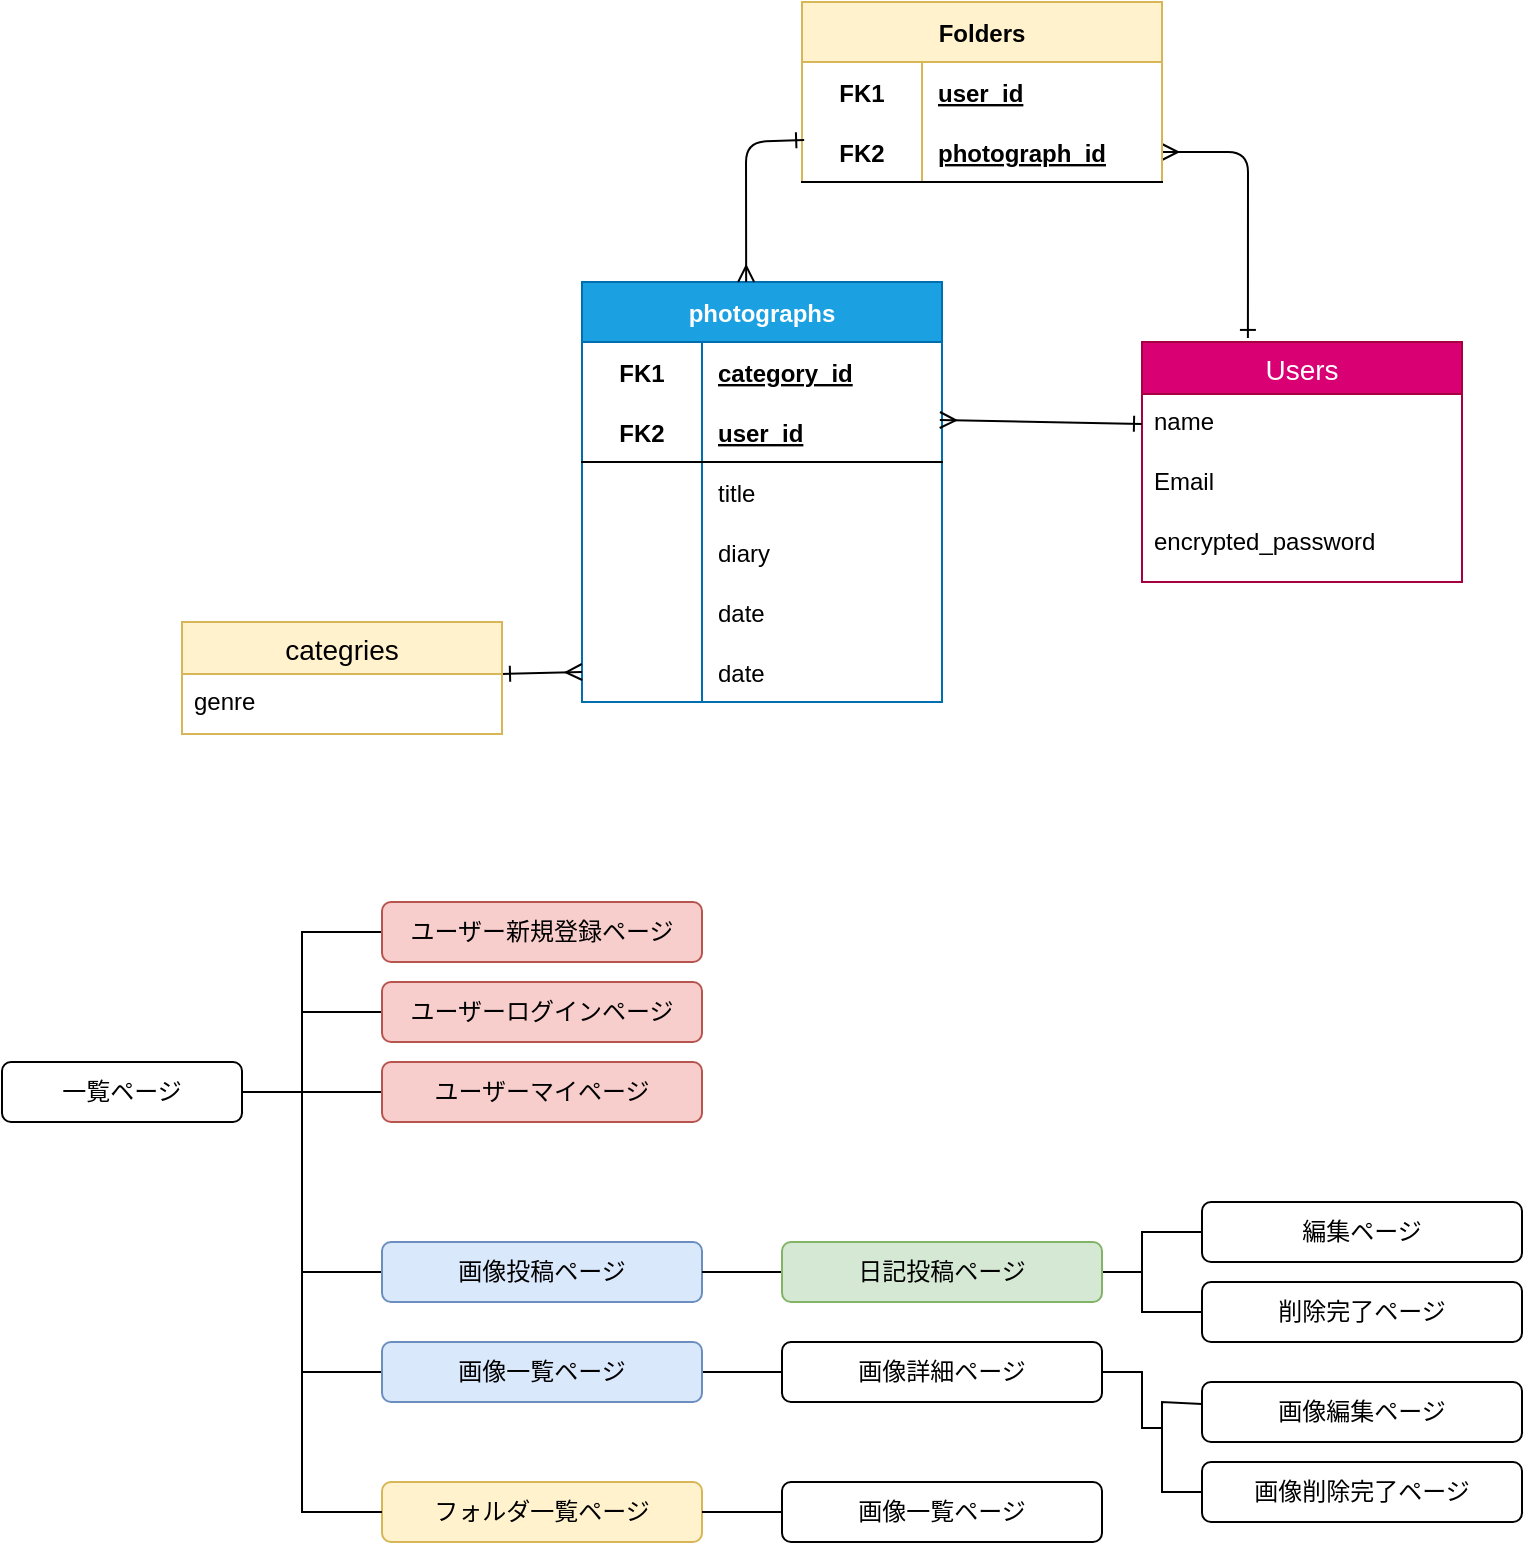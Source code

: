 <mxfile>
    <diagram id="IuXtIlF7asiNZbwZyewh" name="ページ1">
        <mxGraphModel dx="931" dy="616" grid="1" gridSize="10" guides="1" tooltips="1" connect="1" arrows="1" fold="1" page="1" pageScale="1" pageWidth="850" pageHeight="1100" math="0" shadow="0">
            <root>
                <mxCell id="0"/>
                <mxCell id="1" parent="0"/>
                <mxCell id="2" value="Users" style="swimlane;fontStyle=0;childLayout=stackLayout;horizontal=1;startSize=26;horizontalStack=0;resizeParent=1;resizeParentMax=0;resizeLast=0;collapsible=1;marginBottom=0;align=center;fontSize=14;fillColor=#d80073;fontColor=#ffffff;strokeColor=#A50040;" parent="1" vertex="1">
                    <mxGeometry x="580" y="280" width="160" height="120" as="geometry"/>
                </mxCell>
                <mxCell id="3" value="name   " style="text;strokeColor=none;fillColor=none;spacingLeft=4;spacingRight=4;overflow=hidden;rotatable=0;points=[[0,0.5],[1,0.5]];portConstraint=eastwest;fontSize=12;" parent="2" vertex="1">
                    <mxGeometry y="26" width="160" height="30" as="geometry"/>
                </mxCell>
                <mxCell id="4" value="Email" style="text;strokeColor=none;fillColor=none;spacingLeft=4;spacingRight=4;overflow=hidden;rotatable=0;points=[[0,0.5],[1,0.5]];portConstraint=eastwest;fontSize=12;" parent="2" vertex="1">
                    <mxGeometry y="56" width="160" height="30" as="geometry"/>
                </mxCell>
                <mxCell id="5" value="encrypted_password" style="text;strokeColor=none;fillColor=none;spacingLeft=4;spacingRight=4;overflow=hidden;rotatable=0;points=[[0,0.5],[1,0.5]];portConstraint=eastwest;fontSize=12;" parent="2" vertex="1">
                    <mxGeometry y="86" width="160" height="34" as="geometry"/>
                </mxCell>
                <mxCell id="13" value="photographs" style="shape=table;startSize=30;container=1;collapsible=1;childLayout=tableLayout;fixedRows=1;rowLines=0;fontStyle=1;align=center;resizeLast=1;fillColor=#1ba1e2;fontColor=#ffffff;strokeColor=#006EAF;" parent="1" vertex="1">
                    <mxGeometry x="300" y="250" width="180" height="210" as="geometry"/>
                </mxCell>
                <mxCell id="14" value="" style="shape=tableRow;horizontal=0;startSize=0;swimlaneHead=0;swimlaneBody=0;fillColor=none;collapsible=0;dropTarget=0;points=[[0,0.5],[1,0.5]];portConstraint=eastwest;top=0;left=0;right=0;bottom=0;" parent="13" vertex="1">
                    <mxGeometry y="30" width="180" height="30" as="geometry"/>
                </mxCell>
                <mxCell id="15" value="FK1" style="shape=partialRectangle;connectable=0;fillColor=none;top=0;left=0;bottom=0;right=0;fontStyle=1;overflow=hidden;" parent="14" vertex="1">
                    <mxGeometry width="60" height="30" as="geometry">
                        <mxRectangle width="60" height="30" as="alternateBounds"/>
                    </mxGeometry>
                </mxCell>
                <mxCell id="16" value="category_id" style="shape=partialRectangle;connectable=0;fillColor=none;top=0;left=0;bottom=0;right=0;align=left;spacingLeft=6;fontStyle=5;overflow=hidden;" parent="14" vertex="1">
                    <mxGeometry x="60" width="120" height="30" as="geometry">
                        <mxRectangle width="120" height="30" as="alternateBounds"/>
                    </mxGeometry>
                </mxCell>
                <mxCell id="17" value="" style="shape=tableRow;horizontal=0;startSize=0;swimlaneHead=0;swimlaneBody=0;fillColor=none;collapsible=0;dropTarget=0;points=[[0,0.5],[1,0.5]];portConstraint=eastwest;top=0;left=0;right=0;bottom=1;" parent="13" vertex="1">
                    <mxGeometry y="60" width="180" height="30" as="geometry"/>
                </mxCell>
                <mxCell id="18" value="FK2" style="shape=partialRectangle;connectable=0;fillColor=none;top=0;left=0;bottom=0;right=0;fontStyle=1;overflow=hidden;" parent="17" vertex="1">
                    <mxGeometry width="60" height="30" as="geometry">
                        <mxRectangle width="60" height="30" as="alternateBounds"/>
                    </mxGeometry>
                </mxCell>
                <mxCell id="19" value="user_id" style="shape=partialRectangle;connectable=0;fillColor=none;top=0;left=0;bottom=0;right=0;align=left;spacingLeft=6;fontStyle=5;overflow=hidden;" parent="17" vertex="1">
                    <mxGeometry x="60" width="120" height="30" as="geometry">
                        <mxRectangle width="120" height="30" as="alternateBounds"/>
                    </mxGeometry>
                </mxCell>
                <mxCell id="20" value="" style="shape=tableRow;horizontal=0;startSize=0;swimlaneHead=0;swimlaneBody=0;fillColor=none;collapsible=0;dropTarget=0;points=[[0,0.5],[1,0.5]];portConstraint=eastwest;top=0;left=0;right=0;bottom=0;" parent="13" vertex="1">
                    <mxGeometry y="90" width="180" height="30" as="geometry"/>
                </mxCell>
                <mxCell id="21" value="" style="shape=partialRectangle;connectable=0;fillColor=none;top=0;left=0;bottom=0;right=0;editable=1;overflow=hidden;" parent="20" vertex="1">
                    <mxGeometry width="60" height="30" as="geometry">
                        <mxRectangle width="60" height="30" as="alternateBounds"/>
                    </mxGeometry>
                </mxCell>
                <mxCell id="22" value="title" style="shape=partialRectangle;connectable=0;fillColor=none;top=0;left=0;bottom=0;right=0;align=left;spacingLeft=6;overflow=hidden;" parent="20" vertex="1">
                    <mxGeometry x="60" width="120" height="30" as="geometry">
                        <mxRectangle width="120" height="30" as="alternateBounds"/>
                    </mxGeometry>
                </mxCell>
                <mxCell id="23" value="" style="shape=tableRow;horizontal=0;startSize=0;swimlaneHead=0;swimlaneBody=0;fillColor=none;collapsible=0;dropTarget=0;points=[[0,0.5],[1,0.5]];portConstraint=eastwest;top=0;left=0;right=0;bottom=0;" parent="13" vertex="1">
                    <mxGeometry y="120" width="180" height="30" as="geometry"/>
                </mxCell>
                <mxCell id="24" value="" style="shape=partialRectangle;connectable=0;fillColor=none;top=0;left=0;bottom=0;right=0;editable=1;overflow=hidden;" parent="23" vertex="1">
                    <mxGeometry width="60" height="30" as="geometry">
                        <mxRectangle width="60" height="30" as="alternateBounds"/>
                    </mxGeometry>
                </mxCell>
                <mxCell id="25" value="diary" style="shape=partialRectangle;connectable=0;fillColor=none;top=0;left=0;bottom=0;right=0;align=left;spacingLeft=6;overflow=hidden;" parent="23" vertex="1">
                    <mxGeometry x="60" width="120" height="30" as="geometry">
                        <mxRectangle width="120" height="30" as="alternateBounds"/>
                    </mxGeometry>
                </mxCell>
                <mxCell id="45" value="" style="shape=tableRow;horizontal=0;startSize=0;swimlaneHead=0;swimlaneBody=0;fillColor=none;collapsible=0;dropTarget=0;points=[[0,0.5],[1,0.5]];portConstraint=eastwest;top=0;left=0;right=0;bottom=0;" parent="13" vertex="1">
                    <mxGeometry y="150" width="180" height="30" as="geometry"/>
                </mxCell>
                <mxCell id="46" value="" style="shape=partialRectangle;connectable=0;fillColor=none;top=0;left=0;bottom=0;right=0;editable=1;overflow=hidden;" parent="45" vertex="1">
                    <mxGeometry width="60" height="30" as="geometry">
                        <mxRectangle width="60" height="30" as="alternateBounds"/>
                    </mxGeometry>
                </mxCell>
                <mxCell id="47" value="date" style="shape=partialRectangle;connectable=0;fillColor=none;top=0;left=0;bottom=0;right=0;align=left;spacingLeft=6;overflow=hidden;" parent="45" vertex="1">
                    <mxGeometry x="60" width="120" height="30" as="geometry">
                        <mxRectangle width="120" height="30" as="alternateBounds"/>
                    </mxGeometry>
                </mxCell>
                <mxCell id="26" value="" style="shape=tableRow;horizontal=0;startSize=0;swimlaneHead=0;swimlaneBody=0;fillColor=none;collapsible=0;dropTarget=0;points=[[0,0.5],[1,0.5]];portConstraint=eastwest;top=0;left=0;right=0;bottom=0;" parent="13" vertex="1">
                    <mxGeometry y="180" width="180" height="30" as="geometry"/>
                </mxCell>
                <mxCell id="27" value="" style="shape=partialRectangle;connectable=0;fillColor=none;top=0;left=0;bottom=0;right=0;editable=1;overflow=hidden;" parent="26" vertex="1">
                    <mxGeometry width="60" height="30" as="geometry">
                        <mxRectangle width="60" height="30" as="alternateBounds"/>
                    </mxGeometry>
                </mxCell>
                <mxCell id="28" value="date" style="shape=partialRectangle;connectable=0;fillColor=none;top=0;left=0;bottom=0;right=0;align=left;spacingLeft=6;overflow=hidden;" parent="26" vertex="1">
                    <mxGeometry x="60" width="120" height="30" as="geometry">
                        <mxRectangle width="120" height="30" as="alternateBounds"/>
                    </mxGeometry>
                </mxCell>
                <mxCell id="48" style="edgeStyle=none;html=1;endArrow=ERmany;endFill=0;startArrow=ERone;startFill=0;exitX=0;exitY=0.5;exitDx=0;exitDy=0;entryX=0.994;entryY=0.3;entryDx=0;entryDy=0;entryPerimeter=0;" parent="1" source="3" target="17" edge="1">
                    <mxGeometry relative="1" as="geometry">
                        <mxPoint x="370" y="235" as="targetPoint"/>
                    </mxGeometry>
                </mxCell>
                <mxCell id="54" style="edgeStyle=none;html=1;startArrow=ERone;startFill=0;endArrow=ERmany;endFill=0;entryX=0;entryY=0.5;entryDx=0;entryDy=0;" parent="1" source="50" target="26" edge="1">
                    <mxGeometry relative="1" as="geometry">
                        <mxPoint x="620" y="228" as="targetPoint"/>
                    </mxGeometry>
                </mxCell>
                <mxCell id="50" value="categries" style="swimlane;fontStyle=0;childLayout=stackLayout;horizontal=1;startSize=26;horizontalStack=0;resizeParent=1;resizeParentMax=0;resizeLast=0;collapsible=1;marginBottom=0;align=center;fontSize=14;fillColor=#fff2cc;strokeColor=#d6b656;" parent="1" vertex="1">
                    <mxGeometry x="100" y="420" width="160" height="56" as="geometry"/>
                </mxCell>
                <mxCell id="51" value="genre" style="text;strokeColor=none;fillColor=none;spacingLeft=4;spacingRight=4;overflow=hidden;rotatable=0;points=[[0,0.5],[1,0.5]];portConstraint=eastwest;fontSize=12;" parent="50" vertex="1">
                    <mxGeometry y="26" width="160" height="30" as="geometry"/>
                </mxCell>
                <mxCell id="76" style="edgeStyle=none;sketch=0;html=1;startArrow=ERmany;startFill=0;endArrow=ERone;endFill=0;exitX=1;exitY=0.5;exitDx=0;exitDy=0;entryX=0.331;entryY=-0.017;entryDx=0;entryDy=0;entryPerimeter=0;" parent="1" source="66" target="2" edge="1">
                    <mxGeometry relative="1" as="geometry">
                        <mxPoint x="560" y="180" as="targetPoint"/>
                        <Array as="points">
                            <mxPoint x="633" y="185"/>
                        </Array>
                    </mxGeometry>
                </mxCell>
                <mxCell id="62" value="Folders" style="shape=table;startSize=30;container=1;collapsible=1;childLayout=tableLayout;fixedRows=1;rowLines=0;fontStyle=1;align=center;resizeLast=1;fillColor=#fff2cc;strokeColor=#d6b656;" parent="1" vertex="1">
                    <mxGeometry x="410" y="110" width="180" height="90" as="geometry"/>
                </mxCell>
                <mxCell id="63" value="" style="shape=tableRow;horizontal=0;startSize=0;swimlaneHead=0;swimlaneBody=0;fillColor=none;collapsible=0;dropTarget=0;points=[[0,0.5],[1,0.5]];portConstraint=eastwest;top=0;left=0;right=0;bottom=0;" parent="62" vertex="1">
                    <mxGeometry y="30" width="180" height="30" as="geometry"/>
                </mxCell>
                <mxCell id="64" value="FK1" style="shape=partialRectangle;connectable=0;fillColor=none;top=0;left=0;bottom=0;right=0;fontStyle=1;overflow=hidden;" parent="63" vertex="1">
                    <mxGeometry width="60" height="30" as="geometry">
                        <mxRectangle width="60" height="30" as="alternateBounds"/>
                    </mxGeometry>
                </mxCell>
                <mxCell id="65" value="user_id" style="shape=partialRectangle;connectable=0;fillColor=none;top=0;left=0;bottom=0;right=0;align=left;spacingLeft=6;fontStyle=5;overflow=hidden;" parent="63" vertex="1">
                    <mxGeometry x="60" width="120" height="30" as="geometry">
                        <mxRectangle width="120" height="30" as="alternateBounds"/>
                    </mxGeometry>
                </mxCell>
                <mxCell id="66" value="" style="shape=tableRow;horizontal=0;startSize=0;swimlaneHead=0;swimlaneBody=0;fillColor=none;collapsible=0;dropTarget=0;points=[[0,0.5],[1,0.5]];portConstraint=eastwest;top=0;left=0;right=0;bottom=1;" parent="62" vertex="1">
                    <mxGeometry y="60" width="180" height="30" as="geometry"/>
                </mxCell>
                <mxCell id="67" value="FK2" style="shape=partialRectangle;connectable=0;fillColor=none;top=0;left=0;bottom=0;right=0;fontStyle=1;overflow=hidden;" parent="66" vertex="1">
                    <mxGeometry width="60" height="30" as="geometry">
                        <mxRectangle width="60" height="30" as="alternateBounds"/>
                    </mxGeometry>
                </mxCell>
                <mxCell id="68" value="photograph_id" style="shape=partialRectangle;connectable=0;fillColor=none;top=0;left=0;bottom=0;right=0;align=left;spacingLeft=6;fontStyle=5;overflow=hidden;" parent="66" vertex="1">
                    <mxGeometry x="60" width="120" height="30" as="geometry">
                        <mxRectangle width="120" height="30" as="alternateBounds"/>
                    </mxGeometry>
                </mxCell>
                <mxCell id="75" style="edgeStyle=none;sketch=0;html=1;entryX=0.456;entryY=0;entryDx=0;entryDy=0;startArrow=ERone;startFill=0;endArrow=ERmany;endFill=0;exitX=0.006;exitY=0.3;exitDx=0;exitDy=0;exitPerimeter=0;entryPerimeter=0;" parent="1" source="66" target="13" edge="1">
                    <mxGeometry relative="1" as="geometry">
                        <Array as="points">
                            <mxPoint x="382" y="180"/>
                        </Array>
                    </mxGeometry>
                </mxCell>
                <mxCell id="77" value="一覧ページ" style="rounded=1;whiteSpace=wrap;html=1;" parent="1" vertex="1">
                    <mxGeometry x="10" y="640" width="120" height="30" as="geometry"/>
                </mxCell>
                <mxCell id="79" value="" style="edgeStyle=none;sketch=0;html=1;startArrow=none;startFill=0;endArrow=none;endFill=0;entryX=1;entryY=0.5;entryDx=0;entryDy=0;" parent="1" target="77" edge="1">
                    <mxGeometry relative="1" as="geometry">
                        <mxPoint x="160" y="655" as="sourcePoint"/>
                        <mxPoint x="130" y="615" as="targetPoint"/>
                    </mxGeometry>
                </mxCell>
                <mxCell id="109" value="" style="edgeStyle=none;rounded=0;sketch=0;html=1;startArrow=none;startFill=0;endArrow=none;endFill=0;" parent="1" source="78" edge="1">
                    <mxGeometry relative="1" as="geometry">
                        <mxPoint x="160" y="615" as="targetPoint"/>
                    </mxGeometry>
                </mxCell>
                <mxCell id="78" value="ユーザーログインページ" style="rounded=1;whiteSpace=wrap;html=1;fillColor=#f8cecc;strokeColor=#b85450;" parent="1" vertex="1">
                    <mxGeometry x="200" y="600" width="160" height="30" as="geometry"/>
                </mxCell>
                <mxCell id="86" style="edgeStyle=none;sketch=0;html=1;startArrow=none;startFill=0;endArrow=none;endFill=0;rounded=0;" parent="1" source="80" edge="1">
                    <mxGeometry relative="1" as="geometry">
                        <mxPoint x="160" y="620" as="targetPoint"/>
                        <Array as="points">
                            <mxPoint x="160" y="575"/>
                        </Array>
                    </mxGeometry>
                </mxCell>
                <mxCell id="80" value="ユーザー新規登録ページ" style="rounded=1;whiteSpace=wrap;html=1;fillColor=#f8cecc;strokeColor=#b85450;" parent="1" vertex="1">
                    <mxGeometry x="200" y="560" width="160" height="30" as="geometry"/>
                </mxCell>
                <mxCell id="89" style="edgeStyle=none;rounded=0;sketch=0;html=1;startArrow=none;startFill=0;endArrow=none;endFill=0;" parent="1" source="81" edge="1">
                    <mxGeometry relative="1" as="geometry">
                        <mxPoint x="160" y="740" as="targetPoint"/>
                        <Array as="points">
                            <mxPoint x="160" y="795"/>
                        </Array>
                    </mxGeometry>
                </mxCell>
                <mxCell id="88" style="edgeStyle=none;rounded=0;sketch=0;html=1;startArrow=none;startFill=0;endArrow=none;endFill=0;" parent="1" source="82" edge="1">
                    <mxGeometry relative="1" as="geometry">
                        <mxPoint x="160" y="650" as="targetPoint"/>
                        <Array as="points">
                            <mxPoint x="160" y="745"/>
                        </Array>
                    </mxGeometry>
                </mxCell>
                <mxCell id="82" value="画像投稿ページ" style="rounded=1;whiteSpace=wrap;html=1;fillColor=#dae8fc;strokeColor=#6c8ebf;" parent="1" vertex="1">
                    <mxGeometry x="200" y="730" width="160" height="30" as="geometry"/>
                </mxCell>
                <mxCell id="87" style="edgeStyle=none;rounded=0;sketch=0;html=1;startArrow=none;startFill=0;endArrow=none;endFill=0;" parent="1" source="83" edge="1">
                    <mxGeometry relative="1" as="geometry">
                        <mxPoint x="160" y="620" as="targetPoint"/>
                        <Array as="points">
                            <mxPoint x="160" y="655"/>
                            <mxPoint x="160" y="640"/>
                        </Array>
                    </mxGeometry>
                </mxCell>
                <mxCell id="83" value="ユーザーマイページ" style="rounded=1;whiteSpace=wrap;html=1;fillColor=#f8cecc;strokeColor=#b85450;" parent="1" vertex="1">
                    <mxGeometry x="200" y="640" width="160" height="30" as="geometry"/>
                </mxCell>
                <mxCell id="84" value="フォルダ一覧ページ" style="rounded=1;whiteSpace=wrap;html=1;fillColor=#fff2cc;strokeColor=#d6b656;" parent="1" vertex="1">
                    <mxGeometry x="200" y="850" width="160" height="30" as="geometry"/>
                </mxCell>
                <mxCell id="94" style="edgeStyle=none;rounded=0;sketch=0;html=1;startArrow=none;startFill=0;endArrow=none;endFill=0;" parent="1" source="85" edge="1">
                    <mxGeometry relative="1" as="geometry">
                        <mxPoint x="590" y="830" as="targetPoint"/>
                        <Array as="points">
                            <mxPoint x="590" y="810"/>
                        </Array>
                    </mxGeometry>
                </mxCell>
                <mxCell id="85" value="画像編集ページ" style="rounded=1;whiteSpace=wrap;html=1;" parent="1" vertex="1">
                    <mxGeometry x="610" y="800" width="160" height="30" as="geometry"/>
                </mxCell>
                <mxCell id="95" style="edgeStyle=none;rounded=0;sketch=0;html=1;startArrow=none;startFill=0;endArrow=none;endFill=0;exitX=0;exitY=0.5;exitDx=0;exitDy=0;" parent="1" source="91" edge="1">
                    <mxGeometry relative="1" as="geometry">
                        <mxPoint x="590" y="820" as="targetPoint"/>
                        <Array as="points">
                            <mxPoint x="590" y="855"/>
                        </Array>
                    </mxGeometry>
                </mxCell>
                <mxCell id="91" value="画像削除完了ページ" style="rounded=1;whiteSpace=wrap;html=1;" parent="1" vertex="1">
                    <mxGeometry x="610" y="840" width="160" height="30" as="geometry"/>
                </mxCell>
                <mxCell id="93" style="edgeStyle=none;rounded=0;sketch=0;html=1;startArrow=none;startFill=0;endArrow=none;endFill=0;entryX=1;entryY=0.5;entryDx=0;entryDy=0;" parent="1" source="92" edge="1" target="81">
                    <mxGeometry relative="1" as="geometry">
                        <mxPoint x="360" y="815" as="targetPoint"/>
                        <Array as="points">
                            <mxPoint x="380" y="795"/>
                        </Array>
                    </mxGeometry>
                </mxCell>
                <mxCell id="96" value="" style="edgeStyle=none;rounded=0;sketch=0;html=1;startArrow=none;startFill=0;endArrow=none;endFill=0;exitX=1;exitY=0.5;exitDx=0;exitDy=0;" parent="1" source="92" edge="1">
                    <mxGeometry relative="1" as="geometry">
                        <mxPoint x="540" y="840" as="sourcePoint"/>
                        <mxPoint x="590" y="823" as="targetPoint"/>
                        <Array as="points">
                            <mxPoint x="580" y="795"/>
                            <mxPoint x="580" y="823"/>
                        </Array>
                    </mxGeometry>
                </mxCell>
                <mxCell id="92" value="画像詳細ページ" style="rounded=1;whiteSpace=wrap;html=1;" parent="1" vertex="1">
                    <mxGeometry x="400" y="780" width="160" height="30" as="geometry"/>
                </mxCell>
                <mxCell id="97" value="" style="endArrow=none;html=1;rounded=0;sketch=0;entryX=0;entryY=0.5;entryDx=0;entryDy=0;startArrow=none;" parent="1" target="84" edge="1">
                    <mxGeometry width="50" height="50" relative="1" as="geometry">
                        <mxPoint x="160" y="865" as="sourcePoint"/>
                        <mxPoint x="440" y="630" as="targetPoint"/>
                        <Array as="points">
                            <mxPoint x="160" y="790"/>
                            <mxPoint x="160" y="865"/>
                        </Array>
                    </mxGeometry>
                </mxCell>
                <mxCell id="99" style="edgeStyle=none;rounded=0;sketch=0;html=1;entryX=1;entryY=0.5;entryDx=0;entryDy=0;startArrow=none;startFill=0;endArrow=none;endFill=0;exitX=0;exitY=0.5;exitDx=0;exitDy=0;" parent="1" source="98" target="84" edge="1">
                    <mxGeometry relative="1" as="geometry">
                        <Array as="points"/>
                    </mxGeometry>
                </mxCell>
                <mxCell id="98" value="画像一覧ページ" style="rounded=1;whiteSpace=wrap;html=1;" parent="1" vertex="1">
                    <mxGeometry x="400" y="850" width="160" height="30" as="geometry"/>
                </mxCell>
                <mxCell id="103" value="" style="edgeStyle=none;rounded=0;sketch=0;html=1;startArrow=none;startFill=0;endArrow=none;endFill=0;entryX=1;entryY=0.5;entryDx=0;entryDy=0;" parent="1" source="101" target="82" edge="1">
                    <mxGeometry relative="1" as="geometry"/>
                </mxCell>
                <mxCell id="108" value="" style="edgeStyle=none;rounded=0;sketch=0;html=1;startArrow=none;startFill=0;endArrow=none;endFill=0;exitX=1;exitY=0.5;exitDx=0;exitDy=0;" parent="1" source="101" edge="1">
                    <mxGeometry relative="1" as="geometry">
                        <mxPoint x="560" y="753" as="sourcePoint"/>
                        <mxPoint x="580" y="745" as="targetPoint"/>
                    </mxGeometry>
                </mxCell>
                <mxCell id="101" value="日記投稿ページ" style="rounded=1;whiteSpace=wrap;html=1;fillColor=#d5e8d4;strokeColor=#82b366;" parent="1" vertex="1">
                    <mxGeometry x="400" y="730" width="160" height="30" as="geometry"/>
                </mxCell>
                <mxCell id="107" value="" style="edgeStyle=none;rounded=0;sketch=0;html=1;startArrow=none;startFill=0;endArrow=none;endFill=0;" parent="1" source="104" edge="1">
                    <mxGeometry relative="1" as="geometry">
                        <mxPoint x="580" y="750" as="targetPoint"/>
                        <Array as="points">
                            <mxPoint x="580" y="725"/>
                        </Array>
                    </mxGeometry>
                </mxCell>
                <mxCell id="104" value="編集ページ" style="rounded=1;whiteSpace=wrap;html=1;" parent="1" vertex="1">
                    <mxGeometry x="610" y="710" width="160" height="30" as="geometry"/>
                </mxCell>
                <mxCell id="105" style="edgeStyle=none;rounded=0;sketch=0;html=1;startArrow=none;startFill=0;endArrow=none;endFill=0;exitX=0;exitY=0.5;exitDx=0;exitDy=0;" parent="1" source="106" edge="1">
                    <mxGeometry relative="1" as="geometry">
                        <mxPoint x="580" y="750" as="targetPoint"/>
                        <Array as="points">
                            <mxPoint x="580" y="765"/>
                        </Array>
                    </mxGeometry>
                </mxCell>
                <mxCell id="106" value="削除完了ページ" style="rounded=1;whiteSpace=wrap;html=1;" parent="1" vertex="1">
                    <mxGeometry x="610" y="750" width="160" height="30" as="geometry"/>
                </mxCell>
                <mxCell id="81" value="画像一覧ページ" style="rounded=1;whiteSpace=wrap;html=1;fillColor=#dae8fc;strokeColor=#6c8ebf;" parent="1" vertex="1">
                    <mxGeometry x="200" y="780" width="160" height="30" as="geometry"/>
                </mxCell>
            </root>
        </mxGraphModel>
    </diagram>
</mxfile>